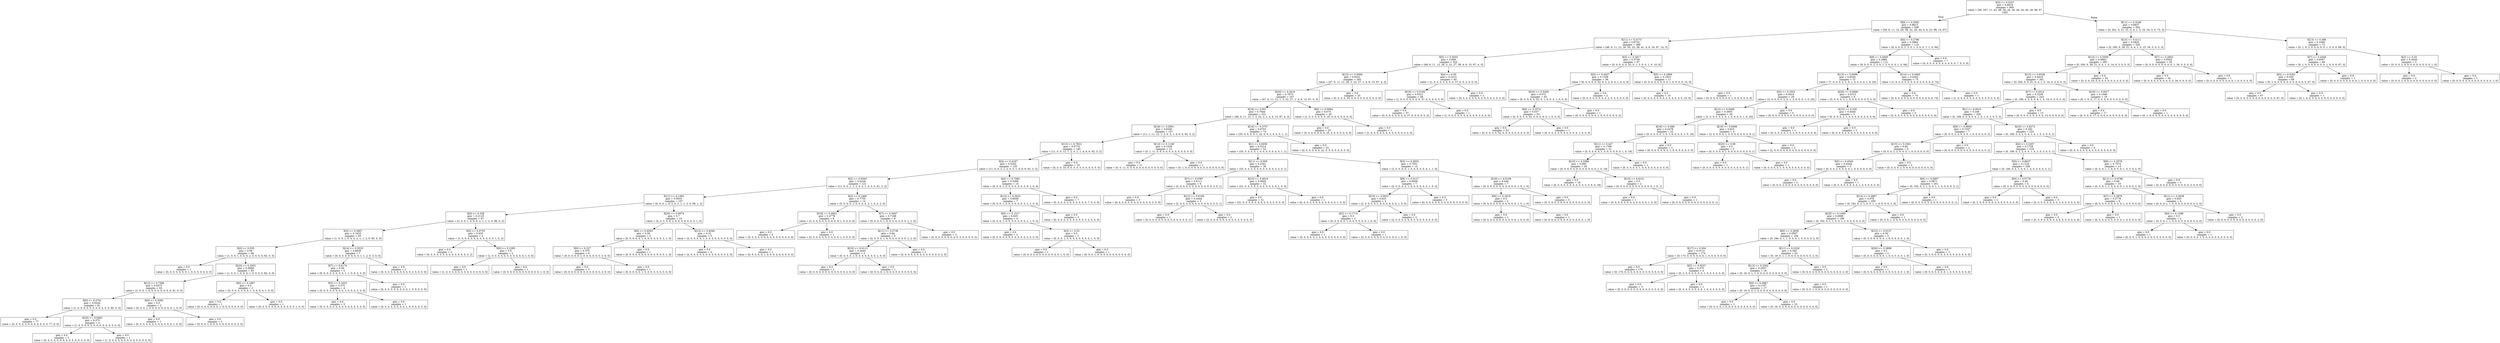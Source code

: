 digraph Tree {
node [shape=box] ;
0 [label="X[3] <= 0.5227\ngini = 0.8919\nsamples = 900\nvalue = [56, 207, 11, 43, 49, 58, 26, 30, 49, 20, 40, 26, 98, 87\n100]"] ;
1 [label="X[9] <= 0.3582\ngini = 0.8813\nsamples = 508\nvalue = [56, 6, 11, 12, 28, 58, 22, 29, 44, 4, 6, 23, 98, 14, 97]"] ;
0 -> 1 [labeldistance=2.5, labelangle=45, headlabel="True"] ;
2 [label="X[11] <= 0.3173\ngini = 0.8733\nsamples = 389\nvalue = [48, 6, 11, 12, 26, 55, 22, 28, 41, 4, 6, 16, 97, 14, 3]"] ;
1 -> 2 ;
3 [label="X[5] <= 0.5033\ngini = 0.849\nsamples = 322\nvalue = [48, 6, 11, 12, 26, 3, 22, 27, 38, 4, 6, 15, 97, 4, 3]"] ;
2 -> 3 ;
4 [label="X[15] <= 0.5069\ngini = 0.8231\nsamples = 282\nvalue = [47, 6, 11, 12, 26, 3, 22, 27, 1, 4, 6, 13, 97, 4, 3]"] ;
3 -> 4 ;
5 [label="X[20] <= 0.4416\ngini = 0.7973\nsamples = 257\nvalue = [47, 6, 11, 12, 1, 3, 22, 27, 1, 4, 6, 13, 97, 4, 3]"] ;
4 -> 5 ;
6 [label="X[16] <= 0.001\ngini = 0.7644\nsamples = 231\nvalue = [46, 6, 11, 12, 1, 3, 22, 2, 1, 4, 6, 13, 97, 4, 3]"] ;
5 -> 6 ;
7 [label="X[18] <= 0.2991\ngini = 0.6346\nsamples = 157\nvalue = [11, 1, 11, 12, 1, 2, 0, 2, 1, 4, 6, 9, 92, 3, 2]"] ;
6 -> 7 ;
8 [label="X[13] <= 0.7822\ngini = 0.5774\nsamples = 145\nvalue = [11, 0, 0, 12, 1, 2, 0, 2, 1, 4, 6, 9, 92, 3, 2]"] ;
7 -> 8 ;
9 [label="X[4] <= 0.4167\ngini = 0.5202\nsamples = 135\nvalue = [11, 0, 0, 2, 1, 2, 0, 2, 1, 4, 6, 9, 92, 3, 2]"] ;
8 -> 9 ;
10 [label="X[2] <= 0.0263\ngini = 0.4228\nsamples = 121\nvalue = [11, 0, 0, 1, 1, 2, 0, 2, 1, 4, 3, 0, 91, 3, 2]"] ;
9 -> 10 ;
11 [label="X[11] <= 0.1492\ngini = 0.3033\nsamples = 107\nvalue = [6, 0, 0, 1, 0, 2, 0, 2, 1, 1, 2, 0, 89, 1, 2]"] ;
10 -> 11 ;
12 [label="X[9] <= 0.338\ngini = 0.2119\nsamples = 97\nvalue = [2, 0, 0, 1, 0, 0, 0, 2, 1, 1, 2, 0, 86, 0, 2]"] ;
11 -> 12 ;
13 [label="X[3] <= 0.3667\ngini = 0.1633\nsamples = 93\nvalue = [1, 0, 0, 1, 0, 0, 0, 2, 1, 1, 2, 0, 85, 0, 0]"] ;
12 -> 13 ;
14 [label="X[0] <= 0.035\ngini = 0.09\nsamples = 86\nvalue = [1, 0, 0, 1, 0, 0, 0, 2, 0, 0, 0, 0, 82, 0, 0]"] ;
13 -> 14 ;
15 [label="gini = 0.0\nsamples = 1\nvalue = [0, 0, 0, 0, 0, 0, 0, 1, 0, 0, 0, 0, 0, 0, 0]"] ;
14 -> 15 ;
16 [label="X[20] <= 0.3502\ngini = 0.0689\nsamples = 85\nvalue = [1, 0, 0, 1, 0, 0, 0, 1, 0, 0, 0, 0, 82, 0, 0]"] ;
14 -> 16 ;
17 [label="X[13] <= 0.7386\ngini = 0.0473\nsamples = 83\nvalue = [1, 0, 0, 1, 0, 0, 0, 0, 0, 0, 0, 0, 81, 0, 0]"] ;
16 -> 17 ;
18 [label="X[9] <= 0.2791\ngini = 0.0244\nsamples = 81\nvalue = [1, 0, 0, 0, 0, 0, 0, 0, 0, 0, 0, 0, 80, 0, 0]"] ;
17 -> 18 ;
19 [label="gini = 0.0\nsamples = 77\nvalue = [0, 0, 0, 0, 0, 0, 0, 0, 0, 0, 0, 0, 77, 0, 0]"] ;
18 -> 19 ;
20 [label="X[20] <= 0.0082\ngini = 0.375\nsamples = 4\nvalue = [1, 0, 0, 0, 0, 0, 0, 0, 0, 0, 0, 0, 3, 0, 0]"] ;
18 -> 20 ;
21 [label="gini = 0.0\nsamples = 3\nvalue = [0, 0, 0, 0, 0, 0, 0, 0, 0, 0, 0, 0, 3, 0, 0]"] ;
20 -> 21 ;
22 [label="gini = 0.0\nsamples = 1\nvalue = [1, 0, 0, 0, 0, 0, 0, 0, 0, 0, 0, 0, 0, 0, 0]"] ;
20 -> 22 ;
23 [label="X[0] <= 0.3092\ngini = 0.5\nsamples = 2\nvalue = [0, 0, 0, 1, 0, 0, 0, 0, 0, 0, 0, 0, 1, 0, 0]"] ;
17 -> 23 ;
24 [label="gini = 0.0\nsamples = 1\nvalue = [0, 0, 0, 0, 0, 0, 0, 0, 0, 0, 0, 0, 1, 0, 0]"] ;
23 -> 24 ;
25 [label="gini = 0.0\nsamples = 1\nvalue = [0, 0, 0, 1, 0, 0, 0, 0, 0, 0, 0, 0, 0, 0, 0]"] ;
23 -> 25 ;
26 [label="X[0] <= 0.1867\ngini = 0.5\nsamples = 2\nvalue = [0, 0, 0, 0, 0, 0, 0, 1, 0, 0, 0, 0, 1, 0, 0]"] ;
16 -> 26 ;
27 [label="gini = 0.0\nsamples = 1\nvalue = [0, 0, 0, 0, 0, 0, 0, 1, 0, 0, 0, 0, 0, 0, 0]"] ;
26 -> 27 ;
28 [label="gini = 0.0\nsamples = 1\nvalue = [0, 0, 0, 0, 0, 0, 0, 0, 0, 0, 0, 0, 1, 0, 0]"] ;
26 -> 28 ;
29 [label="X[14] <= 0.5533\ngini = 0.6939\nsamples = 7\nvalue = [0, 0, 0, 0, 0, 0, 0, 0, 1, 1, 2, 0, 3, 0, 0]"] ;
13 -> 29 ;
30 [label="X[7] <= 0.6174\ngini = 0.56\nsamples = 5\nvalue = [0, 0, 0, 0, 0, 0, 0, 0, 1, 1, 0, 0, 3, 0, 0]"] ;
29 -> 30 ;
31 [label="X[5] <= 0.1633\ngini = 0.375\nsamples = 4\nvalue = [0, 0, 0, 0, 0, 0, 0, 0, 1, 0, 0, 0, 3, 0, 0]"] ;
30 -> 31 ;
32 [label="gini = 0.0\nsamples = 3\nvalue = [0, 0, 0, 0, 0, 0, 0, 0, 0, 0, 0, 0, 3, 0, 0]"] ;
31 -> 32 ;
33 [label="gini = 0.0\nsamples = 1\nvalue = [0, 0, 0, 0, 0, 0, 0, 0, 1, 0, 0, 0, 0, 0, 0]"] ;
31 -> 33 ;
34 [label="gini = 0.0\nsamples = 1\nvalue = [0, 0, 0, 0, 0, 0, 0, 0, 0, 1, 0, 0, 0, 0, 0]"] ;
30 -> 34 ;
35 [label="gini = 0.0\nsamples = 2\nvalue = [0, 0, 0, 0, 0, 0, 0, 0, 0, 0, 2, 0, 0, 0, 0]"] ;
29 -> 35 ;
36 [label="X[5] <= 0.0755\ngini = 0.625\nsamples = 4\nvalue = [1, 0, 0, 0, 0, 0, 0, 0, 0, 0, 0, 0, 1, 0, 2]"] ;
12 -> 36 ;
37 [label="gini = 0.0\nsamples = 2\nvalue = [0, 0, 0, 0, 0, 0, 0, 0, 0, 0, 0, 0, 0, 0, 2]"] ;
36 -> 37 ;
38 [label="X[0] <= 0.2285\ngini = 0.5\nsamples = 2\nvalue = [1, 0, 0, 0, 0, 0, 0, 0, 0, 0, 0, 0, 1, 0, 0]"] ;
36 -> 38 ;
39 [label="gini = 0.0\nsamples = 1\nvalue = [1, 0, 0, 0, 0, 0, 0, 0, 0, 0, 0, 0, 0, 0, 0]"] ;
38 -> 39 ;
40 [label="gini = 0.0\nsamples = 1\nvalue = [0, 0, 0, 0, 0, 0, 0, 0, 0, 0, 0, 0, 1, 0, 0]"] ;
38 -> 40 ;
41 [label="X[20] <= 0.0074\ngini = 0.7\nsamples = 10\nvalue = [4, 0, 0, 0, 0, 2, 0, 0, 0, 0, 0, 0, 3, 1, 0]"] ;
11 -> 41 ;
42 [label="X[6] <= 0.4093\ngini = 0.56\nsamples = 5\nvalue = [0, 0, 0, 0, 0, 1, 0, 0, 0, 0, 0, 0, 3, 1, 0]"] ;
41 -> 42 ;
43 [label="X[0] <= 0.227\ngini = 0.375\nsamples = 4\nvalue = [0, 0, 0, 0, 0, 1, 0, 0, 0, 0, 0, 0, 3, 0, 0]"] ;
42 -> 43 ;
44 [label="gini = 0.0\nsamples = 3\nvalue = [0, 0, 0, 0, 0, 0, 0, 0, 0, 0, 0, 0, 3, 0, 0]"] ;
43 -> 44 ;
45 [label="gini = 0.0\nsamples = 1\nvalue = [0, 0, 0, 0, 0, 1, 0, 0, 0, 0, 0, 0, 0, 0, 0]"] ;
43 -> 45 ;
46 [label="gini = 0.0\nsamples = 1\nvalue = [0, 0, 0, 0, 0, 0, 0, 0, 0, 0, 0, 0, 0, 1, 0]"] ;
42 -> 46 ;
47 [label="X[13] <= 0.4046\ngini = 0.32\nsamples = 5\nvalue = [4, 0, 0, 0, 0, 1, 0, 0, 0, 0, 0, 0, 0, 0, 0]"] ;
41 -> 47 ;
48 [label="gini = 0.0\nsamples = 4\nvalue = [4, 0, 0, 0, 0, 0, 0, 0, 0, 0, 0, 0, 0, 0, 0]"] ;
47 -> 48 ;
49 [label="gini = 0.0\nsamples = 1\nvalue = [0, 0, 0, 0, 0, 1, 0, 0, 0, 0, 0, 0, 0, 0, 0]"] ;
47 -> 49 ;
50 [label="X[2] <= 0.1466\ngini = 0.7755\nsamples = 14\nvalue = [5, 0, 0, 0, 1, 0, 0, 0, 0, 3, 1, 0, 2, 2, 0]"] ;
10 -> 50 ;
51 [label="X[18] <= 0.0851\ngini = 0.2778\nsamples = 6\nvalue = [5, 0, 0, 0, 0, 0, 0, 0, 0, 0, 1, 0, 0, 0, 0]"] ;
50 -> 51 ;
52 [label="gini = 0.0\nsamples = 5\nvalue = [5, 0, 0, 0, 0, 0, 0, 0, 0, 0, 0, 0, 0, 0, 0]"] ;
51 -> 52 ;
53 [label="gini = 0.0\nsamples = 1\nvalue = [0, 0, 0, 0, 0, 0, 0, 0, 0, 0, 1, 0, 0, 0, 0]"] ;
51 -> 53 ;
54 [label="X[7] <= 0.3047\ngini = 0.7188\nsamples = 8\nvalue = [0, 0, 0, 0, 1, 0, 0, 0, 0, 3, 0, 0, 2, 2, 0]"] ;
50 -> 54 ;
55 [label="X[11] <= 0.2738\ngini = 0.64\nsamples = 5\nvalue = [0, 0, 0, 0, 1, 0, 0, 0, 0, 0, 0, 0, 2, 2, 0]"] ;
54 -> 55 ;
56 [label="X[19] <= 0.0112\ngini = 0.4444\nsamples = 3\nvalue = [0, 0, 0, 0, 1, 0, 0, 0, 0, 0, 0, 0, 2, 0, 0]"] ;
55 -> 56 ;
57 [label="gini = 0.0\nsamples = 2\nvalue = [0, 0, 0, 0, 0, 0, 0, 0, 0, 0, 0, 0, 2, 0, 0]"] ;
56 -> 57 ;
58 [label="gini = 0.0\nsamples = 1\nvalue = [0, 0, 0, 0, 1, 0, 0, 0, 0, 0, 0, 0, 0, 0, 0]"] ;
56 -> 58 ;
59 [label="gini = 0.0\nsamples = 2\nvalue = [0, 0, 0, 0, 0, 0, 0, 0, 0, 0, 0, 0, 0, 2, 0]"] ;
55 -> 59 ;
60 [label="gini = 0.0\nsamples = 3\nvalue = [0, 0, 0, 0, 0, 0, 0, 0, 0, 3, 0, 0, 0, 0, 0]"] ;
54 -> 60 ;
61 [label="X[4] <= 0.7083\ngini = 0.5306\nsamples = 14\nvalue = [0, 0, 0, 1, 0, 0, 0, 0, 0, 0, 3, 9, 1, 0, 0]"] ;
9 -> 61 ;
62 [label="X[14] <= 0.3623\ngini = 0.6939\nsamples = 7\nvalue = [0, 0, 0, 1, 0, 0, 0, 0, 0, 0, 3, 2, 1, 0, 0]"] ;
61 -> 62 ;
63 [label="X[0] <= 0.1517\ngini = 0.625\nsamples = 4\nvalue = [0, 0, 0, 1, 0, 0, 0, 0, 0, 0, 0, 2, 1, 0, 0]"] ;
62 -> 63 ;
64 [label="gini = 0.0\nsamples = 2\nvalue = [0, 0, 0, 0, 0, 0, 0, 0, 0, 0, 0, 2, 0, 0, 0]"] ;
63 -> 64 ;
65 [label="X[3] <= 0.25\ngini = 0.5\nsamples = 2\nvalue = [0, 0, 0, 1, 0, 0, 0, 0, 0, 0, 0, 0, 1, 0, 0]"] ;
63 -> 65 ;
66 [label="gini = 0.0\nsamples = 1\nvalue = [0, 0, 0, 0, 0, 0, 0, 0, 0, 0, 0, 0, 1, 0, 0]"] ;
65 -> 66 ;
67 [label="gini = 0.0\nsamples = 1\nvalue = [0, 0, 0, 1, 0, 0, 0, 0, 0, 0, 0, 0, 0, 0, 0]"] ;
65 -> 67 ;
68 [label="gini = 0.0\nsamples = 3\nvalue = [0, 0, 0, 0, 0, 0, 0, 0, 0, 0, 3, 0, 0, 0, 0]"] ;
62 -> 68 ;
69 [label="gini = 0.0\nsamples = 7\nvalue = [0, 0, 0, 0, 0, 0, 0, 0, 0, 0, 0, 7, 0, 0, 0]"] ;
61 -> 69 ;
70 [label="gini = 0.0\nsamples = 10\nvalue = [0, 0, 0, 10, 0, 0, 0, 0, 0, 0, 0, 0, 0, 0, 0]"] ;
8 -> 70 ;
71 [label="X[14] <= 0.1149\ngini = 0.1528\nsamples = 12\nvalue = [0, 1, 11, 0, 0, 0, 0, 0, 0, 0, 0, 0, 0, 0, 0]"] ;
7 -> 71 ;
72 [label="gini = 0.0\nsamples = 11\nvalue = [0, 0, 11, 0, 0, 0, 0, 0, 0, 0, 0, 0, 0, 0, 0]"] ;
71 -> 72 ;
73 [label="gini = 0.0\nsamples = 1\nvalue = [0, 1, 0, 0, 0, 0, 0, 0, 0, 0, 0, 0, 0, 0, 0]"] ;
71 -> 73 ;
74 [label="X[16] <= 0.3707\ngini = 0.6753\nsamples = 74\nvalue = [35, 5, 0, 0, 0, 1, 22, 0, 0, 0, 0, 4, 5, 1, 1]"] ;
6 -> 74 ;
75 [label="X[1] <= 0.0456\ngini = 0.5214\nsamples = 52\nvalue = [35, 5, 0, 0, 0, 1, 0, 0, 0, 0, 0, 4, 5, 1, 1]"] ;
74 -> 75 ;
76 [label="X[11] <= 0.005\ngini = 0.2341\nsamples = 38\nvalue = [33, 0, 0, 0, 0, 0, 0, 0, 0, 0, 0, 0, 4, 0, 1]"] ;
75 -> 76 ;
77 [label="X[7] <= 0.0387\ngini = 0.6111\nsamples = 6\nvalue = [2, 0, 0, 0, 0, 0, 0, 0, 0, 0, 0, 0, 3, 0, 1]"] ;
76 -> 77 ;
78 [label="gini = 0.0\nsamples = 3\nvalue = [0, 0, 0, 0, 0, 0, 0, 0, 0, 0, 0, 0, 3, 0, 0]"] ;
77 -> 78 ;
79 [label="X[12] <= 0.0108\ngini = 0.4444\nsamples = 3\nvalue = [2, 0, 0, 0, 0, 0, 0, 0, 0, 0, 0, 0, 0, 0, 1]"] ;
77 -> 79 ;
80 [label="gini = 0.0\nsamples = 1\nvalue = [0, 0, 0, 0, 0, 0, 0, 0, 0, 0, 0, 0, 0, 0, 1]"] ;
79 -> 80 ;
81 [label="gini = 0.0\nsamples = 2\nvalue = [2, 0, 0, 0, 0, 0, 0, 0, 0, 0, 0, 0, 0, 0, 0]"] ;
79 -> 81 ;
82 [label="X[15] <= 0.4619\ngini = 0.0605\nsamples = 32\nvalue = [31, 0, 0, 0, 0, 0, 0, 0, 0, 0, 0, 0, 1, 0, 0]"] ;
76 -> 82 ;
83 [label="gini = 0.0\nsamples = 31\nvalue = [31, 0, 0, 0, 0, 0, 0, 0, 0, 0, 0, 0, 0, 0, 0]"] ;
82 -> 83 ;
84 [label="gini = 0.0\nsamples = 1\nvalue = [0, 0, 0, 0, 0, 0, 0, 0, 0, 0, 0, 0, 1, 0, 0]"] ;
82 -> 84 ;
85 [label="X[3] <= 0.3932\ngini = 0.7551\nsamples = 14\nvalue = [2, 5, 0, 0, 0, 1, 0, 0, 0, 0, 0, 4, 1, 1, 0]"] ;
75 -> 85 ;
86 [label="X[8] <= 0.0127\ngini = 0.6939\nsamples = 7\nvalue = [2, 0, 0, 0, 0, 1, 0, 0, 0, 0, 0, 3, 1, 0, 0]"] ;
85 -> 86 ;
87 [label="X[19] <= 0.0031\ngini = 0.625\nsamples = 4\nvalue = [2, 0, 0, 0, 0, 1, 0, 0, 0, 0, 0, 0, 1, 0, 0]"] ;
86 -> 87 ;
88 [label="X[2] <= 0.1714\ngini = 0.5\nsamples = 2\nvalue = [0, 0, 0, 0, 0, 1, 0, 0, 0, 0, 0, 0, 1, 0, 0]"] ;
87 -> 88 ;
89 [label="gini = 0.0\nsamples = 1\nvalue = [0, 0, 0, 0, 0, 1, 0, 0, 0, 0, 0, 0, 0, 0, 0]"] ;
88 -> 89 ;
90 [label="gini = 0.0\nsamples = 1\nvalue = [0, 0, 0, 0, 0, 0, 0, 0, 0, 0, 0, 0, 1, 0, 0]"] ;
88 -> 90 ;
91 [label="gini = 0.0\nsamples = 2\nvalue = [2, 0, 0, 0, 0, 0, 0, 0, 0, 0, 0, 0, 0, 0, 0]"] ;
87 -> 91 ;
92 [label="gini = 0.0\nsamples = 3\nvalue = [0, 0, 0, 0, 0, 0, 0, 0, 0, 0, 0, 3, 0, 0, 0]"] ;
86 -> 92 ;
93 [label="X[18] <= 0.0106\ngini = 0.449\nsamples = 7\nvalue = [0, 5, 0, 0, 0, 0, 0, 0, 0, 0, 0, 1, 0, 1, 0]"] ;
85 -> 93 ;
94 [label="X[6] <= 0.1819\ngini = 0.5\nsamples = 2\nvalue = [0, 0, 0, 0, 0, 0, 0, 0, 0, 0, 0, 1, 0, 1, 0]"] ;
93 -> 94 ;
95 [label="gini = 0.0\nsamples = 1\nvalue = [0, 0, 0, 0, 0, 0, 0, 0, 0, 0, 0, 1, 0, 0, 0]"] ;
94 -> 95 ;
96 [label="gini = 0.0\nsamples = 1\nvalue = [0, 0, 0, 0, 0, 0, 0, 0, 0, 0, 0, 0, 0, 1, 0]"] ;
94 -> 96 ;
97 [label="gini = 0.0\nsamples = 5\nvalue = [0, 5, 0, 0, 0, 0, 0, 0, 0, 0, 0, 0, 0, 0, 0]"] ;
93 -> 97 ;
98 [label="gini = 0.0\nsamples = 22\nvalue = [0, 0, 0, 0, 0, 0, 22, 0, 0, 0, 0, 0, 0, 0, 0]"] ;
74 -> 98 ;
99 [label="X[6] <= 0.0064\ngini = 0.074\nsamples = 26\nvalue = [1, 0, 0, 0, 0, 0, 0, 25, 0, 0, 0, 0, 0, 0, 0]"] ;
5 -> 99 ;
100 [label="gini = 0.0\nsamples = 25\nvalue = [0, 0, 0, 0, 0, 0, 0, 25, 0, 0, 0, 0, 0, 0, 0]"] ;
99 -> 100 ;
101 [label="gini = 0.0\nsamples = 1\nvalue = [1, 0, 0, 0, 0, 0, 0, 0, 0, 0, 0, 0, 0, 0, 0]"] ;
99 -> 101 ;
102 [label="gini = 0.0\nsamples = 25\nvalue = [0, 0, 0, 0, 25, 0, 0, 0, 0, 0, 0, 0, 0, 0, 0]"] ;
4 -> 102 ;
103 [label="X[4] <= 0.55\ngini = 0.1412\nsamples = 40\nvalue = [1, 0, 0, 0, 0, 0, 0, 0, 37, 0, 0, 2, 0, 0, 0]"] ;
3 -> 103 ;
104 [label="X[19] <= 0.0169\ngini = 0.0512\nsamples = 38\nvalue = [1, 0, 0, 0, 0, 0, 0, 0, 37, 0, 0, 0, 0, 0, 0]"] ;
103 -> 104 ;
105 [label="gini = 0.0\nsamples = 37\nvalue = [0, 0, 0, 0, 0, 0, 0, 0, 37, 0, 0, 0, 0, 0, 0]"] ;
104 -> 105 ;
106 [label="gini = 0.0\nsamples = 1\nvalue = [1, 0, 0, 0, 0, 0, 0, 0, 0, 0, 0, 0, 0, 0, 0]"] ;
104 -> 106 ;
107 [label="gini = 0.0\nsamples = 2\nvalue = [0, 0, 0, 0, 0, 0, 0, 0, 0, 0, 0, 2, 0, 0, 0]"] ;
103 -> 107 ;
108 [label="X[3] <= 0.2917\ngini = 0.3729\nsamples = 67\nvalue = [0, 0, 0, 0, 0, 52, 0, 1, 3, 0, 0, 1, 0, 10, 0]"] ;
2 -> 108 ;
109 [label="X[5] <= 0.4457\ngini = 0.1358\nsamples = 56\nvalue = [0, 0, 0, 0, 0, 52, 0, 1, 2, 0, 0, 1, 0, 0, 0]"] ;
108 -> 109 ;
110 [label="X[20] <= 0.5295\ngini = 0.072\nsamples = 54\nvalue = [0, 0, 0, 0, 0, 52, 0, 1, 0, 0, 0, 1, 0, 0, 0]"] ;
109 -> 110 ;
111 [label="X[6] <= 0.3574\ngini = 0.037\nsamples = 53\nvalue = [0, 0, 0, 0, 0, 52, 0, 0, 0, 0, 0, 1, 0, 0, 0]"] ;
110 -> 111 ;
112 [label="gini = 0.0\nsamples = 52\nvalue = [0, 0, 0, 0, 0, 52, 0, 0, 0, 0, 0, 0, 0, 0, 0]"] ;
111 -> 112 ;
113 [label="gini = 0.0\nsamples = 1\nvalue = [0, 0, 0, 0, 0, 0, 0, 0, 0, 0, 0, 1, 0, 0, 0]"] ;
111 -> 113 ;
114 [label="gini = 0.0\nsamples = 1\nvalue = [0, 0, 0, 0, 0, 0, 0, 1, 0, 0, 0, 0, 0, 0, 0]"] ;
110 -> 114 ;
115 [label="gini = 0.0\nsamples = 2\nvalue = [0, 0, 0, 0, 0, 0, 0, 0, 2, 0, 0, 0, 0, 0, 0]"] ;
109 -> 115 ;
116 [label="X[5] <= 0.2999\ngini = 0.1653\nsamples = 11\nvalue = [0, 0, 0, 0, 0, 0, 0, 0, 1, 0, 0, 0, 0, 10, 0]"] ;
108 -> 116 ;
117 [label="gini = 0.0\nsamples = 10\nvalue = [0, 0, 0, 0, 0, 0, 0, 0, 0, 0, 0, 0, 0, 10, 0]"] ;
116 -> 117 ;
118 [label="gini = 0.0\nsamples = 1\nvalue = [0, 0, 0, 0, 0, 0, 0, 0, 1, 0, 0, 0, 0, 0, 0]"] ;
116 -> 118 ;
119 [label="X[4] <= 0.2786\ngini = 0.3664\nsamples = 119\nvalue = [8, 0, 0, 0, 2, 3, 0, 1, 3, 0, 0, 7, 1, 0, 94]"] ;
1 -> 119 ;
120 [label="X[9] <= 0.4945\ngini = 0.2886\nsamples = 112\nvalue = [8, 0, 0, 0, 2, 3, 0, 1, 3, 0, 0, 0, 1, 0, 94]"] ;
119 -> 120 ;
121 [label="X[15] <= 0.0099\ngini = 0.6545\nsamples = 37\nvalue = [7, 0, 0, 0, 2, 3, 0, 1, 3, 0, 0, 0, 1, 0, 20]"] ;
120 -> 121 ;
122 [label="X[5] <= 0.3501\ngini = 0.5018\nsamples = 29\nvalue = [2, 0, 0, 0, 0, 2, 0, 1, 3, 0, 0, 0, 1, 0, 20]"] ;
121 -> 122 ;
123 [label="X[12] <= 0.0268\ngini = 0.3935\nsamples = 26\nvalue = [2, 0, 0, 0, 0, 2, 0, 1, 0, 0, 0, 0, 1, 0, 20]"] ;
122 -> 123 ;
124 [label="X[18] <= 0.086\ngini = 0.2479\nsamples = 22\nvalue = [0, 0, 0, 0, 0, 1, 0, 1, 0, 0, 0, 0, 1, 0, 19]"] ;
123 -> 124 ;
125 [label="X[11] <= 0.427\ngini = 0.1769\nsamples = 21\nvalue = [0, 0, 0, 0, 0, 1, 0, 0, 0, 0, 0, 0, 1, 0, 19]"] ;
124 -> 125 ;
126 [label="X[10] <= 0.3386\ngini = 0.095\nsamples = 20\nvalue = [0, 0, 0, 0, 0, 0, 0, 0, 0, 0, 0, 0, 1, 0, 19]"] ;
125 -> 126 ;
127 [label="gini = 0.0\nsamples = 18\nvalue = [0, 0, 0, 0, 0, 0, 0, 0, 0, 0, 0, 0, 0, 0, 18]"] ;
126 -> 127 ;
128 [label="X[10] <= 0.6151\ngini = 0.5\nsamples = 2\nvalue = [0, 0, 0, 0, 0, 0, 0, 0, 0, 0, 0, 0, 1, 0, 1]"] ;
126 -> 128 ;
129 [label="gini = 0.0\nsamples = 1\nvalue = [0, 0, 0, 0, 0, 0, 0, 0, 0, 0, 0, 0, 1, 0, 0]"] ;
128 -> 129 ;
130 [label="gini = 0.0\nsamples = 1\nvalue = [0, 0, 0, 0, 0, 0, 0, 0, 0, 0, 0, 0, 0, 0, 1]"] ;
128 -> 130 ;
131 [label="gini = 0.0\nsamples = 1\nvalue = [0, 0, 0, 0, 0, 1, 0, 0, 0, 0, 0, 0, 0, 0, 0]"] ;
125 -> 131 ;
132 [label="gini = 0.0\nsamples = 1\nvalue = [0, 0, 0, 0, 0, 0, 0, 1, 0, 0, 0, 0, 0, 0, 0]"] ;
124 -> 132 ;
133 [label="X[19] <= 0.0098\ngini = 0.625\nsamples = 4\nvalue = [2, 0, 0, 0, 0, 1, 0, 0, 0, 0, 0, 0, 0, 0, 1]"] ;
123 -> 133 ;
134 [label="X[20] <= 0.08\ngini = 0.5\nsamples = 2\nvalue = [0, 0, 0, 0, 0, 1, 0, 0, 0, 0, 0, 0, 0, 0, 1]"] ;
133 -> 134 ;
135 [label="gini = 0.0\nsamples = 1\nvalue = [0, 0, 0, 0, 0, 0, 0, 0, 0, 0, 0, 0, 0, 0, 1]"] ;
134 -> 135 ;
136 [label="gini = 0.0\nsamples = 1\nvalue = [0, 0, 0, 0, 0, 1, 0, 0, 0, 0, 0, 0, 0, 0, 0]"] ;
134 -> 136 ;
137 [label="gini = 0.0\nsamples = 2\nvalue = [2, 0, 0, 0, 0, 0, 0, 0, 0, 0, 0, 0, 0, 0, 0]"] ;
133 -> 137 ;
138 [label="gini = 0.0\nsamples = 3\nvalue = [0, 0, 0, 0, 0, 0, 0, 0, 3, 0, 0, 0, 0, 0, 0]"] ;
122 -> 138 ;
139 [label="X[20] <= 0.0006\ngini = 0.5313\nsamples = 8\nvalue = [5, 0, 0, 0, 2, 1, 0, 0, 0, 0, 0, 0, 0, 0, 0]"] ;
121 -> 139 ;
140 [label="X[15] <= 0.326\ngini = 0.4444\nsamples = 3\nvalue = [0, 0, 0, 0, 2, 1, 0, 0, 0, 0, 0, 0, 0, 0, 0]"] ;
139 -> 140 ;
141 [label="gini = 0.0\nsamples = 1\nvalue = [0, 0, 0, 0, 0, 1, 0, 0, 0, 0, 0, 0, 0, 0, 0]"] ;
140 -> 141 ;
142 [label="gini = 0.0\nsamples = 2\nvalue = [0, 0, 0, 0, 2, 0, 0, 0, 0, 0, 0, 0, 0, 0, 0]"] ;
140 -> 142 ;
143 [label="gini = 0.0\nsamples = 5\nvalue = [5, 0, 0, 0, 0, 0, 0, 0, 0, 0, 0, 0, 0, 0, 0]"] ;
139 -> 143 ;
144 [label="X[14] <= 0.0465\ngini = 0.0263\nsamples = 75\nvalue = [1, 0, 0, 0, 0, 0, 0, 0, 0, 0, 0, 0, 0, 0, 74]"] ;
120 -> 144 ;
145 [label="gini = 0.0\nsamples = 74\nvalue = [0, 0, 0, 0, 0, 0, 0, 0, 0, 0, 0, 0, 0, 0, 74]"] ;
144 -> 145 ;
146 [label="gini = 0.0\nsamples = 1\nvalue = [1, 0, 0, 0, 0, 0, 0, 0, 0, 0, 0, 0, 0, 0, 0]"] ;
144 -> 146 ;
147 [label="gini = 0.0\nsamples = 7\nvalue = [0, 0, 0, 0, 0, 0, 0, 0, 0, 0, 0, 7, 0, 0, 0]"] ;
119 -> 147 ;
148 [label="X[11] <= 0.3248\ngini = 0.6837\nsamples = 392\nvalue = [0, 201, 0, 31, 21, 0, 4, 1, 5, 16, 34, 3, 0, 73, 3]"] ;
0 -> 148 [labeldistance=2.5, labelangle=-45, headlabel="False"] ;
149 [label="X[14] <= 0.4111\ngini = 0.5825\nsamples = 320\nvalue = [0, 200, 0, 29, 21, 0, 4, 1, 5, 15, 34, 3, 0, 5, 3]"] ;
148 -> 149 ;
150 [label="X[13] <= 0.3509\ngini = 0.4883\nsamples = 285\nvalue = [0, 200, 0, 29, 21, 0, 4, 1, 5, 14, 0, 3, 0, 5, 3]"] ;
149 -> 150 ;
151 [label="X[15] <= 0.6548\ngini = 0.4018\nsamples = 261\nvalue = [0, 200, 0, 5, 21, 0, 4, 1, 5, 14, 0, 3, 0, 5, 3]"] ;
150 -> 151 ;
152 [label="X[7] <= 0.4514\ngini = 0.3239\nsamples = 243\nvalue = [0, 199, 0, 5, 4, 0, 4, 1, 5, 14, 0, 3, 0, 5, 3]"] ;
151 -> 152 ;
153 [label="X[1] <= 0.0619\ngini = 0.249\nsamples = 230\nvalue = [0, 199, 0, 5, 4, 0, 4, 1, 5, 1, 0, 3, 0, 5, 3]"] ;
152 -> 153 ;
154 [label="X[9] <= 0.6859\ngini = 0.7347\nsamples = 7\nvalue = [0, 0, 0, 2, 2, 0, 0, 0, 1, 0, 0, 0, 0, 0, 2]"] ;
153 -> 154 ;
155 [label="X[15] <= 0.2941\ngini = 0.64\nsamples = 5\nvalue = [0, 0, 0, 2, 2, 0, 0, 0, 1, 0, 0, 0, 0, 0, 0]"] ;
154 -> 155 ;
156 [label="X[5] <= 0.4545\ngini = 0.4444\nsamples = 3\nvalue = [0, 0, 0, 2, 0, 0, 0, 0, 1, 0, 0, 0, 0, 0, 0]"] ;
155 -> 156 ;
157 [label="gini = 0.0\nsamples = 2\nvalue = [0, 0, 0, 2, 0, 0, 0, 0, 0, 0, 0, 0, 0, 0, 0]"] ;
156 -> 157 ;
158 [label="gini = 0.0\nsamples = 1\nvalue = [0, 0, 0, 0, 0, 0, 0, 0, 1, 0, 0, 0, 0, 0, 0]"] ;
156 -> 158 ;
159 [label="gini = 0.0\nsamples = 2\nvalue = [0, 0, 0, 0, 2, 0, 0, 0, 0, 0, 0, 0, 0, 0, 0]"] ;
155 -> 159 ;
160 [label="gini = 0.0\nsamples = 2\nvalue = [0, 0, 0, 0, 0, 0, 0, 0, 0, 0, 0, 0, 0, 0, 2]"] ;
154 -> 160 ;
161 [label="X[16] <= 0.8272\ngini = 0.202\nsamples = 223\nvalue = [0, 199, 0, 3, 2, 0, 4, 1, 4, 1, 0, 3, 0, 5, 1]"] ;
153 -> 161 ;
162 [label="X[4] <= 0.2457\ngini = 0.1729\nsamples = 219\nvalue = [0, 199, 0, 3, 2, 0, 0, 1, 4, 1, 0, 3, 0, 5, 1]"] ;
161 -> 162 ;
163 [label="X[5] <= 0.8637\ngini = 0.1124\nsamples = 206\nvalue = [0, 194, 0, 2, 1, 0, 0, 1, 4, 0, 0, 0, 0, 3, 1]"] ;
162 -> 163 ;
164 [label="X[0] <= 0.6607\ngini = 0.0871\nsamples = 201\nvalue = [0, 192, 0, 2, 1, 0, 0, 1, 1, 0, 0, 0, 0, 3, 1]"] ;
163 -> 164 ;
165 [label="X[14] <= 0.3887\ngini = 0.078\nsamples = 200\nvalue = [0, 192, 0, 2, 1, 0, 0, 1, 1, 0, 0, 0, 0, 3, 0]"] ;
164 -> 165 ;
166 [label="X[20] <= 0.1499\ngini = 0.0688\nsamples = 199\nvalue = [0, 192, 0, 1, 1, 0, 0, 1, 1, 0, 0, 0, 0, 3, 0]"] ;
165 -> 166 ;
167 [label="X[0] <= 0.2839\ngini = 0.0507\nsamples = 194\nvalue = [0, 189, 0, 1, 1, 0, 0, 0, 1, 0, 0, 0, 0, 2, 0]"] ;
166 -> 167 ;
168 [label="X[17] <= 0.304\ngini = 0.0114\nsamples = 174\nvalue = [0, 173, 0, 0, 0, 0, 0, 0, 1, 0, 0, 0, 0, 0, 0]"] ;
167 -> 168 ;
169 [label="gini = 0.0\nsamples = 170\nvalue = [0, 170, 0, 0, 0, 0, 0, 0, 0, 0, 0, 0, 0, 0, 0]"] ;
168 -> 169 ;
170 [label="X[5] <= 0.5037\ngini = 0.375\nsamples = 4\nvalue = [0, 3, 0, 0, 0, 0, 0, 0, 1, 0, 0, 0, 0, 0, 0]"] ;
168 -> 170 ;
171 [label="gini = 0.0\nsamples = 3\nvalue = [0, 3, 0, 0, 0, 0, 0, 0, 0, 0, 0, 0, 0, 0, 0]"] ;
170 -> 171 ;
172 [label="gini = 0.0\nsamples = 1\nvalue = [0, 0, 0, 0, 0, 0, 0, 0, 1, 0, 0, 0, 0, 0, 0]"] ;
170 -> 172 ;
173 [label="X[11] <= 0.2226\ngini = 0.345\nsamples = 20\nvalue = [0, 16, 0, 1, 1, 0, 0, 0, 0, 0, 0, 0, 0, 2, 0]"] ;
167 -> 173 ;
174 [label="X[13] <= 0.2502\ngini = 0.2037\nsamples = 18\nvalue = [0, 16, 0, 1, 1, 0, 0, 0, 0, 0, 0, 0, 0, 0, 0]"] ;
173 -> 174 ;
175 [label="X[0] <= 0.2887\ngini = 0.1107\nsamples = 17\nvalue = [0, 16, 0, 0, 1, 0, 0, 0, 0, 0, 0, 0, 0, 0, 0]"] ;
174 -> 175 ;
176 [label="gini = 0.0\nsamples = 1\nvalue = [0, 0, 0, 0, 1, 0, 0, 0, 0, 0, 0, 0, 0, 0, 0]"] ;
175 -> 176 ;
177 [label="gini = 0.0\nsamples = 16\nvalue = [0, 16, 0, 0, 0, 0, 0, 0, 0, 0, 0, 0, 0, 0, 0]"] ;
175 -> 177 ;
178 [label="gini = 0.0\nsamples = 1\nvalue = [0, 0, 0, 1, 0, 0, 0, 0, 0, 0, 0, 0, 0, 0, 0]"] ;
174 -> 178 ;
179 [label="gini = 0.0\nsamples = 2\nvalue = [0, 0, 0, 0, 0, 0, 0, 0, 0, 0, 0, 0, 0, 2, 0]"] ;
173 -> 179 ;
180 [label="X[12] <= 0.0137\ngini = 0.56\nsamples = 5\nvalue = [0, 3, 0, 0, 0, 0, 0, 1, 0, 0, 0, 0, 0, 1, 0]"] ;
166 -> 180 ;
181 [label="X[20] <= 0.3899\ngini = 0.5\nsamples = 2\nvalue = [0, 0, 0, 0, 0, 0, 0, 1, 0, 0, 0, 0, 0, 1, 0]"] ;
180 -> 181 ;
182 [label="gini = 0.0\nsamples = 1\nvalue = [0, 0, 0, 0, 0, 0, 0, 0, 0, 0, 0, 0, 0, 1, 0]"] ;
181 -> 182 ;
183 [label="gini = 0.0\nsamples = 1\nvalue = [0, 0, 0, 0, 0, 0, 0, 1, 0, 0, 0, 0, 0, 0, 0]"] ;
181 -> 183 ;
184 [label="gini = 0.0\nsamples = 3\nvalue = [0, 3, 0, 0, 0, 0, 0, 0, 0, 0, 0, 0, 0, 0, 0]"] ;
180 -> 184 ;
185 [label="gini = 0.0\nsamples = 1\nvalue = [0, 0, 0, 1, 0, 0, 0, 0, 0, 0, 0, 0, 0, 0, 0]"] ;
165 -> 185 ;
186 [label="gini = 0.0\nsamples = 1\nvalue = [0, 0, 0, 0, 0, 0, 0, 0, 0, 0, 0, 0, 0, 0, 1]"] ;
164 -> 186 ;
187 [label="X[0] <= 0.0779\ngini = 0.48\nsamples = 5\nvalue = [0, 2, 0, 0, 0, 0, 0, 0, 3, 0, 0, 0, 0, 0, 0]"] ;
163 -> 187 ;
188 [label="gini = 0.0\nsamples = 2\nvalue = [0, 2, 0, 0, 0, 0, 0, 0, 0, 0, 0, 0, 0, 0, 0]"] ;
187 -> 188 ;
189 [label="gini = 0.0\nsamples = 3\nvalue = [0, 0, 0, 0, 0, 0, 0, 0, 3, 0, 0, 0, 0, 0, 0]"] ;
187 -> 189 ;
190 [label="X[9] <= 0.2578\ngini = 0.7574\nsamples = 13\nvalue = [0, 5, 0, 1, 1, 0, 0, 0, 0, 1, 0, 3, 0, 2, 0]"] ;
162 -> 190 ;
191 [label="X[11] <= 0.0786\ngini = 0.68\nsamples = 10\nvalue = [0, 5, 0, 1, 1, 0, 0, 0, 0, 1, 0, 0, 0, 2, 0]"] ;
190 -> 191 ;
192 [label="X[7] <= 0.3979\ngini = 0.2778\nsamples = 6\nvalue = [0, 5, 0, 0, 0, 0, 0, 0, 0, 1, 0, 0, 0, 0, 0]"] ;
191 -> 192 ;
193 [label="gini = 0.0\nsamples = 5\nvalue = [0, 5, 0, 0, 0, 0, 0, 0, 0, 0, 0, 0, 0, 0, 0]"] ;
192 -> 193 ;
194 [label="gini = 0.0\nsamples = 1\nvalue = [0, 0, 0, 0, 0, 0, 0, 0, 0, 1, 0, 0, 0, 0, 0]"] ;
192 -> 194 ;
195 [label="X[11] <= 0.2639\ngini = 0.625\nsamples = 4\nvalue = [0, 0, 0, 1, 1, 0, 0, 0, 0, 0, 0, 0, 0, 2, 0]"] ;
191 -> 195 ;
196 [label="X[0] <= 0.1598\ngini = 0.5\nsamples = 2\nvalue = [0, 0, 0, 1, 1, 0, 0, 0, 0, 0, 0, 0, 0, 0, 0]"] ;
195 -> 196 ;
197 [label="gini = 0.0\nsamples = 1\nvalue = [0, 0, 0, 1, 0, 0, 0, 0, 0, 0, 0, 0, 0, 0, 0]"] ;
196 -> 197 ;
198 [label="gini = 0.0\nsamples = 1\nvalue = [0, 0, 0, 0, 1, 0, 0, 0, 0, 0, 0, 0, 0, 0, 0]"] ;
196 -> 198 ;
199 [label="gini = 0.0\nsamples = 2\nvalue = [0, 0, 0, 0, 0, 0, 0, 0, 0, 0, 0, 0, 0, 2, 0]"] ;
195 -> 199 ;
200 [label="gini = 0.0\nsamples = 3\nvalue = [0, 0, 0, 0, 0, 0, 0, 0, 0, 0, 0, 3, 0, 0, 0]"] ;
190 -> 200 ;
201 [label="gini = 0.0\nsamples = 4\nvalue = [0, 0, 0, 0, 0, 0, 4, 0, 0, 0, 0, 0, 0, 0, 0]"] ;
161 -> 201 ;
202 [label="gini = 0.0\nsamples = 13\nvalue = [0, 0, 0, 0, 0, 0, 0, 0, 0, 13, 0, 0, 0, 0, 0]"] ;
152 -> 202 ;
203 [label="X[18] <= 0.0017\ngini = 0.1049\nsamples = 18\nvalue = [0, 1, 0, 0, 17, 0, 0, 0, 0, 0, 0, 0, 0, 0, 0]"] ;
151 -> 203 ;
204 [label="gini = 0.0\nsamples = 17\nvalue = [0, 0, 0, 0, 17, 0, 0, 0, 0, 0, 0, 0, 0, 0, 0]"] ;
203 -> 204 ;
205 [label="gini = 0.0\nsamples = 1\nvalue = [0, 1, 0, 0, 0, 0, 0, 0, 0, 0, 0, 0, 0, 0, 0]"] ;
203 -> 205 ;
206 [label="gini = 0.0\nsamples = 24\nvalue = [0, 0, 0, 24, 0, 0, 0, 0, 0, 0, 0, 0, 0, 0, 0]"] ;
150 -> 206 ;
207 [label="X[7] <= 0.2852\ngini = 0.0555\nsamples = 35\nvalue = [0, 0, 0, 0, 0, 0, 0, 0, 0, 1, 34, 0, 0, 0, 0]"] ;
149 -> 207 ;
208 [label="gini = 0.0\nsamples = 34\nvalue = [0, 0, 0, 0, 0, 0, 0, 0, 0, 0, 34, 0, 0, 0, 0]"] ;
207 -> 208 ;
209 [label="gini = 0.0\nsamples = 1\nvalue = [0, 0, 0, 0, 0, 0, 0, 0, 0, 1, 0, 0, 0, 0, 0]"] ;
207 -> 209 ;
210 [label="X[13] <= 0.388\ngini = 0.1069\nsamples = 72\nvalue = [0, 1, 0, 2, 0, 0, 0, 0, 0, 1, 0, 0, 0, 68, 0]"] ;
148 -> 210 ;
211 [label="X[7] <= 0.4449\ngini = 0.0567\nsamples = 69\nvalue = [0, 1, 0, 0, 0, 0, 0, 0, 0, 1, 0, 0, 0, 67, 0]"] ;
210 -> 211 ;
212 [label="X[5] <= 0.5281\ngini = 0.029\nsamples = 68\nvalue = [0, 1, 0, 0, 0, 0, 0, 0, 0, 0, 0, 0, 0, 67, 0]"] ;
211 -> 212 ;
213 [label="gini = 0.0\nsamples = 67\nvalue = [0, 0, 0, 0, 0, 0, 0, 0, 0, 0, 0, 0, 0, 67, 0]"] ;
212 -> 213 ;
214 [label="gini = 0.0\nsamples = 1\nvalue = [0, 1, 0, 0, 0, 0, 0, 0, 0, 0, 0, 0, 0, 0, 0]"] ;
212 -> 214 ;
215 [label="gini = 0.0\nsamples = 1\nvalue = [0, 0, 0, 0, 0, 0, 0, 0, 0, 1, 0, 0, 0, 0, 0]"] ;
211 -> 215 ;
216 [label="X[2] <= 0.25\ngini = 0.4444\nsamples = 3\nvalue = [0, 0, 0, 2, 0, 0, 0, 0, 0, 0, 0, 0, 0, 1, 0]"] ;
210 -> 216 ;
217 [label="gini = 0.0\nsamples = 2\nvalue = [0, 0, 0, 2, 0, 0, 0, 0, 0, 0, 0, 0, 0, 0, 0]"] ;
216 -> 217 ;
218 [label="gini = 0.0\nsamples = 1\nvalue = [0, 0, 0, 0, 0, 0, 0, 0, 0, 0, 0, 0, 0, 1, 0]"] ;
216 -> 218 ;
}